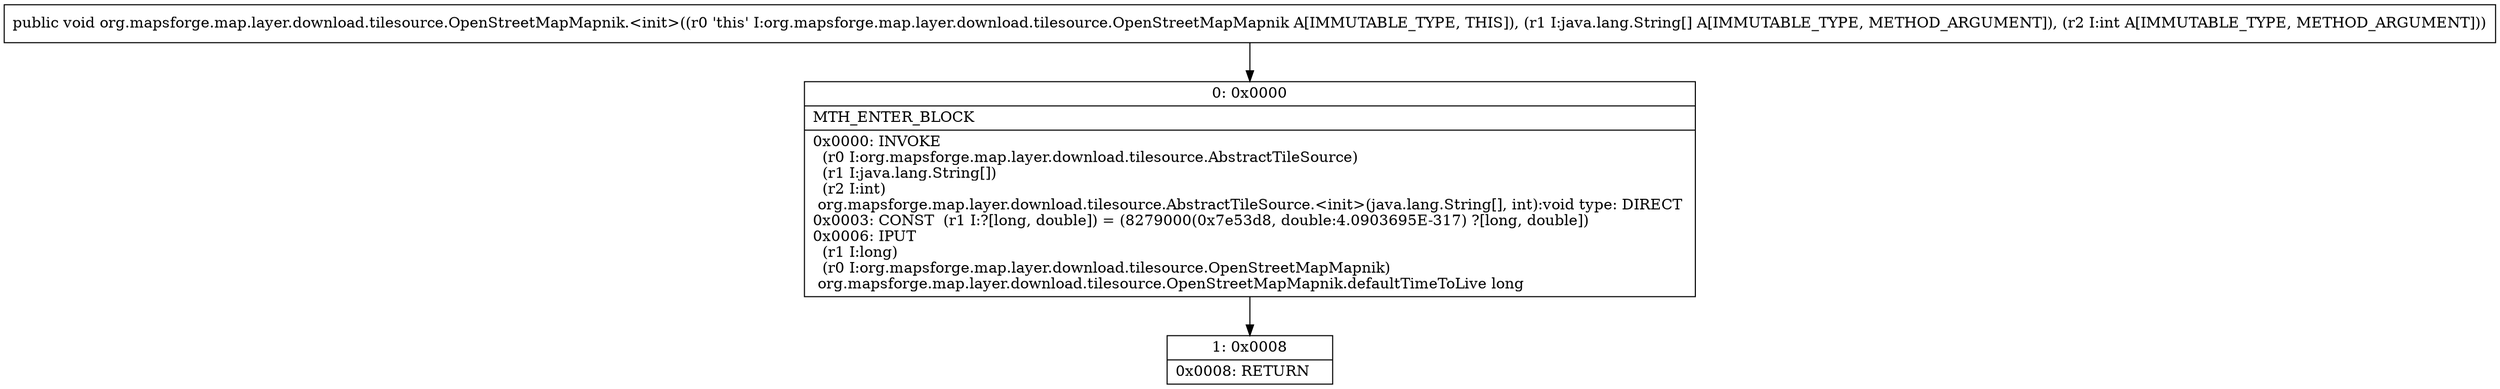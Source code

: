 digraph "CFG fororg.mapsforge.map.layer.download.tilesource.OpenStreetMapMapnik.\<init\>([Ljava\/lang\/String;I)V" {
Node_0 [shape=record,label="{0\:\ 0x0000|MTH_ENTER_BLOCK\l|0x0000: INVOKE  \l  (r0 I:org.mapsforge.map.layer.download.tilesource.AbstractTileSource)\l  (r1 I:java.lang.String[])\l  (r2 I:int)\l org.mapsforge.map.layer.download.tilesource.AbstractTileSource.\<init\>(java.lang.String[], int):void type: DIRECT \l0x0003: CONST  (r1 I:?[long, double]) = (8279000(0x7e53d8, double:4.0903695E\-317) ?[long, double]) \l0x0006: IPUT  \l  (r1 I:long)\l  (r0 I:org.mapsforge.map.layer.download.tilesource.OpenStreetMapMapnik)\l org.mapsforge.map.layer.download.tilesource.OpenStreetMapMapnik.defaultTimeToLive long \l}"];
Node_1 [shape=record,label="{1\:\ 0x0008|0x0008: RETURN   \l}"];
MethodNode[shape=record,label="{public void org.mapsforge.map.layer.download.tilesource.OpenStreetMapMapnik.\<init\>((r0 'this' I:org.mapsforge.map.layer.download.tilesource.OpenStreetMapMapnik A[IMMUTABLE_TYPE, THIS]), (r1 I:java.lang.String[] A[IMMUTABLE_TYPE, METHOD_ARGUMENT]), (r2 I:int A[IMMUTABLE_TYPE, METHOD_ARGUMENT])) }"];
MethodNode -> Node_0;
Node_0 -> Node_1;
}

